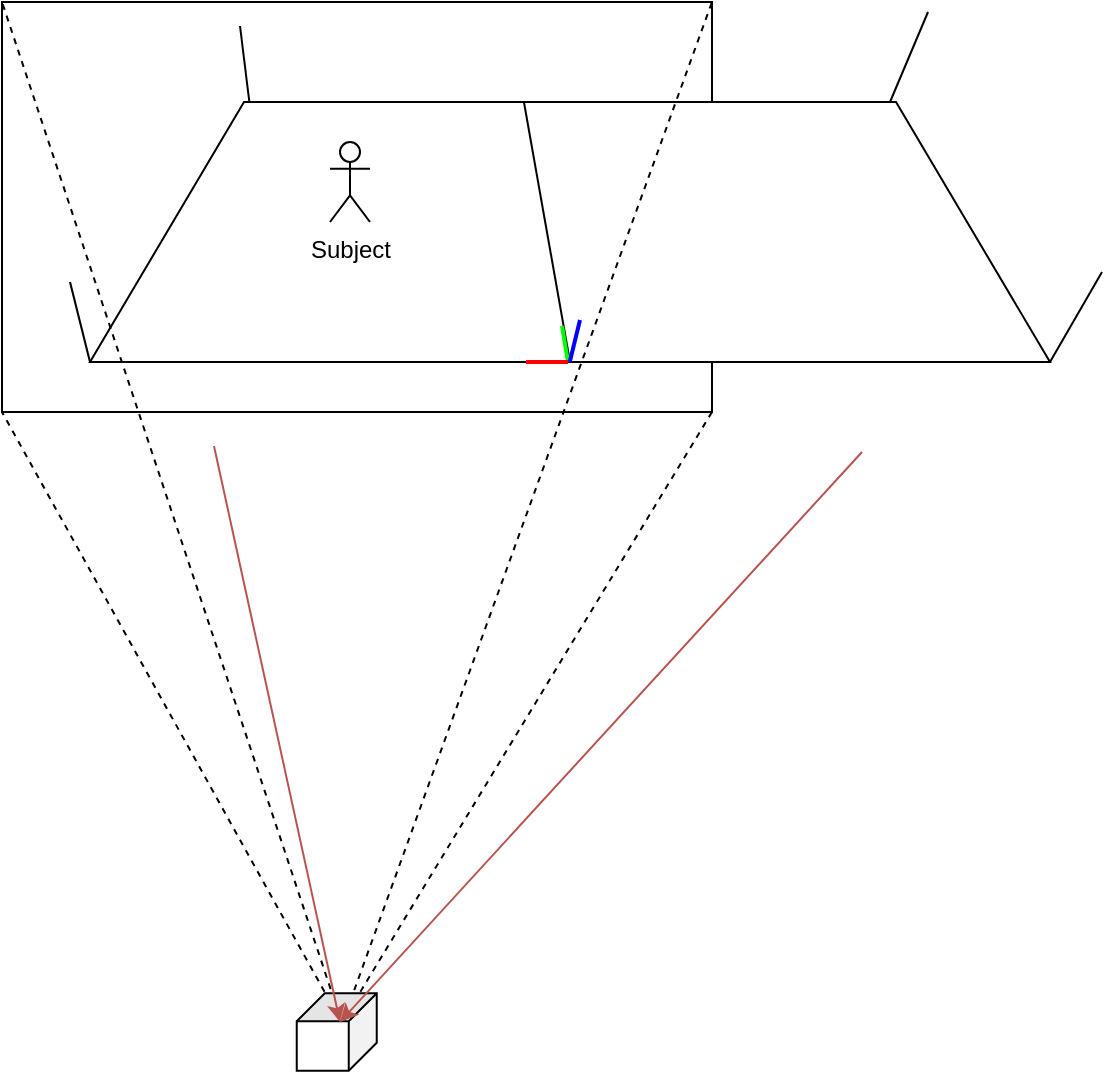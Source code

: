 <mxfile version="15.0.3" type="github">
  <diagram id="imqHqAIE_7iQJh5peh_I" name="Page-1">
    <mxGraphModel dx="1112" dy="742" grid="1" gridSize="3" guides="1" tooltips="1" connect="1" arrows="1" fold="1" page="1" pageScale="1" pageWidth="850" pageHeight="1100" math="0" shadow="0">
      <root>
        <mxCell id="0" />
        <mxCell id="1" parent="0" />
        <mxCell id="7mrcmtbpyO2l2KB8bpA0-17" value="" style="rounded=0;whiteSpace=wrap;html=1;fillColor=none;" vertex="1" parent="1">
          <mxGeometry x="170" y="180" width="355" height="205" as="geometry" />
        </mxCell>
        <mxCell id="7mrcmtbpyO2l2KB8bpA0-2" value="" style="shape=trapezoid;perimeter=trapezoidPerimeter;whiteSpace=wrap;html=1;fixedSize=1;size=77;" vertex="1" parent="1">
          <mxGeometry x="214" y="230" width="480" height="130" as="geometry" />
        </mxCell>
        <mxCell id="7mrcmtbpyO2l2KB8bpA0-6" value="" style="endArrow=none;html=1;exitX=0.166;exitY=0;exitDx=0;exitDy=0;exitPerimeter=0;" edge="1" parent="1" source="7mrcmtbpyO2l2KB8bpA0-2">
          <mxGeometry width="50" height="50" relative="1" as="geometry">
            <mxPoint x="424" y="410" as="sourcePoint" />
            <mxPoint x="289" y="192" as="targetPoint" />
          </mxGeometry>
        </mxCell>
        <mxCell id="7mrcmtbpyO2l2KB8bpA0-8" value="" style="endArrow=none;html=1;exitX=0.166;exitY=0;exitDx=0;exitDy=0;exitPerimeter=0;" edge="1" parent="1">
          <mxGeometry width="50" height="50" relative="1" as="geometry">
            <mxPoint x="614" y="230" as="sourcePoint" />
            <mxPoint x="633" y="185" as="targetPoint" />
          </mxGeometry>
        </mxCell>
        <mxCell id="7mrcmtbpyO2l2KB8bpA0-9" value="" style="endArrow=none;html=1;exitX=0.166;exitY=0;exitDx=0;exitDy=0;exitPerimeter=0;" edge="1" parent="1">
          <mxGeometry width="50" height="50" relative="1" as="geometry">
            <mxPoint x="214.0" y="360" as="sourcePoint" />
            <mxPoint x="204" y="320" as="targetPoint" />
          </mxGeometry>
        </mxCell>
        <mxCell id="7mrcmtbpyO2l2KB8bpA0-10" value="" style="endArrow=none;html=1;exitX=0.166;exitY=0;exitDx=0;exitDy=0;exitPerimeter=0;" edge="1" parent="1">
          <mxGeometry width="50" height="50" relative="1" as="geometry">
            <mxPoint x="694" y="360" as="sourcePoint" />
            <mxPoint x="720" y="315" as="targetPoint" />
          </mxGeometry>
        </mxCell>
        <mxCell id="7mrcmtbpyO2l2KB8bpA0-11" value="Subject" style="shape=umlActor;verticalLabelPosition=bottom;verticalAlign=top;html=1;outlineConnect=0;" vertex="1" parent="1">
          <mxGeometry x="334" y="250" width="20" height="40" as="geometry" />
        </mxCell>
        <mxCell id="7mrcmtbpyO2l2KB8bpA0-21" value="" style="endArrow=none;dashed=1;html=1;entryX=0;entryY=0;entryDx=0;entryDy=0;exitX=0;exitY=0;exitDx=0;exitDy=0;exitPerimeter=0;" edge="1" parent="1" target="7mrcmtbpyO2l2KB8bpA0-17">
          <mxGeometry width="50" height="50" relative="1" as="geometry">
            <mxPoint x="340.005" y="690.625" as="sourcePoint" />
            <mxPoint x="490" y="360" as="targetPoint" />
          </mxGeometry>
        </mxCell>
        <mxCell id="7mrcmtbpyO2l2KB8bpA0-22" value="" style="endArrow=none;dashed=1;html=1;entryX=0;entryY=1;entryDx=0;entryDy=0;exitX=0;exitY=0;exitDx=0;exitDy=0;exitPerimeter=0;" edge="1" parent="1" target="7mrcmtbpyO2l2KB8bpA0-17">
          <mxGeometry width="50" height="50" relative="1" as="geometry">
            <mxPoint x="340.005" y="690.625" as="sourcePoint" />
            <mxPoint x="180.0" y="190" as="targetPoint" />
          </mxGeometry>
        </mxCell>
        <mxCell id="7mrcmtbpyO2l2KB8bpA0-23" value="" style="endArrow=none;dashed=1;html=1;entryX=1;entryY=0;entryDx=0;entryDy=0;" edge="1" parent="1" target="7mrcmtbpyO2l2KB8bpA0-17">
          <mxGeometry width="50" height="50" relative="1" as="geometry">
            <mxPoint x="340" y="691" as="sourcePoint" />
            <mxPoint x="190.0" y="200" as="targetPoint" />
          </mxGeometry>
        </mxCell>
        <mxCell id="7mrcmtbpyO2l2KB8bpA0-24" value="" style="endArrow=none;dashed=1;html=1;exitX=1;exitY=1;exitDx=0;exitDy=0;" edge="1" parent="1" source="7mrcmtbpyO2l2KB8bpA0-17">
          <mxGeometry width="50" height="50" relative="1" as="geometry">
            <mxPoint x="237.135" y="531.255" as="sourcePoint" />
            <mxPoint x="340" y="690" as="targetPoint" />
          </mxGeometry>
        </mxCell>
        <mxCell id="7mrcmtbpyO2l2KB8bpA0-25" value="" style="shape=cube;whiteSpace=wrap;html=1;boundedLbl=1;backgroundOutline=1;darkOpacity=0.05;darkOpacity2=0.1;rotation=90;size=14;" vertex="1" parent="1">
          <mxGeometry x="318" y="675" width="38.75" height="40" as="geometry" />
        </mxCell>
        <mxCell id="7mrcmtbpyO2l2KB8bpA0-26" value="" style="endArrow=classic;html=1;fillColor=#f8cecc;strokeColor=#b85450;" edge="1" parent="1">
          <mxGeometry width="50" height="50" relative="1" as="geometry">
            <mxPoint x="600" y="405" as="sourcePoint" />
            <mxPoint x="339" y="690" as="targetPoint" />
          </mxGeometry>
        </mxCell>
        <mxCell id="7mrcmtbpyO2l2KB8bpA0-28" value="" style="endArrow=classic;html=1;fillColor=#f8cecc;strokeColor=#b85450;" edge="1" parent="1">
          <mxGeometry width="50" height="50" relative="1" as="geometry">
            <mxPoint x="276" y="402" as="sourcePoint" />
            <mxPoint x="339" y="690" as="targetPoint" />
          </mxGeometry>
        </mxCell>
        <mxCell id="7mrcmtbpyO2l2KB8bpA0-34" value="" style="endArrow=none;html=1;strokeWidth=1;entryX=0.5;entryY=1;entryDx=0;entryDy=0;exitX=0.452;exitY=0;exitDx=0;exitDy=0;exitPerimeter=0;" edge="1" parent="1" source="7mrcmtbpyO2l2KB8bpA0-2" target="7mrcmtbpyO2l2KB8bpA0-2">
          <mxGeometry width="50" height="50" relative="1" as="geometry">
            <mxPoint x="438" y="225" as="sourcePoint" />
            <mxPoint x="375" y="453" as="targetPoint" />
          </mxGeometry>
        </mxCell>
        <mxCell id="7mrcmtbpyO2l2KB8bpA0-33" value="" style="endArrow=none;html=1;strokeWidth=2;strokeColor=#00FF00;" edge="1" parent="1">
          <mxGeometry x="432" y="339" width="50" height="50" as="geometry">
            <mxPoint x="453" y="360" as="sourcePoint" />
            <mxPoint x="450" y="342" as="targetPoint" />
          </mxGeometry>
        </mxCell>
        <mxCell id="7mrcmtbpyO2l2KB8bpA0-31" value="" style="endArrow=none;html=1;strokeWidth=2;strokeColor=#FF0000;" edge="1" parent="1">
          <mxGeometry x="432" y="339" width="50" height="50" as="geometry">
            <mxPoint x="432" y="360" as="sourcePoint" />
            <mxPoint x="453" y="360" as="targetPoint" />
          </mxGeometry>
        </mxCell>
        <mxCell id="7mrcmtbpyO2l2KB8bpA0-32" value="" style="endArrow=none;html=1;strokeWidth=2;strokeColor=#0000FF;" edge="1" parent="1">
          <mxGeometry x="429.88" y="339" width="50" height="50" as="geometry">
            <mxPoint x="453.88" y="360" as="sourcePoint" />
            <mxPoint x="459" y="339" as="targetPoint" />
          </mxGeometry>
        </mxCell>
      </root>
    </mxGraphModel>
  </diagram>
</mxfile>
